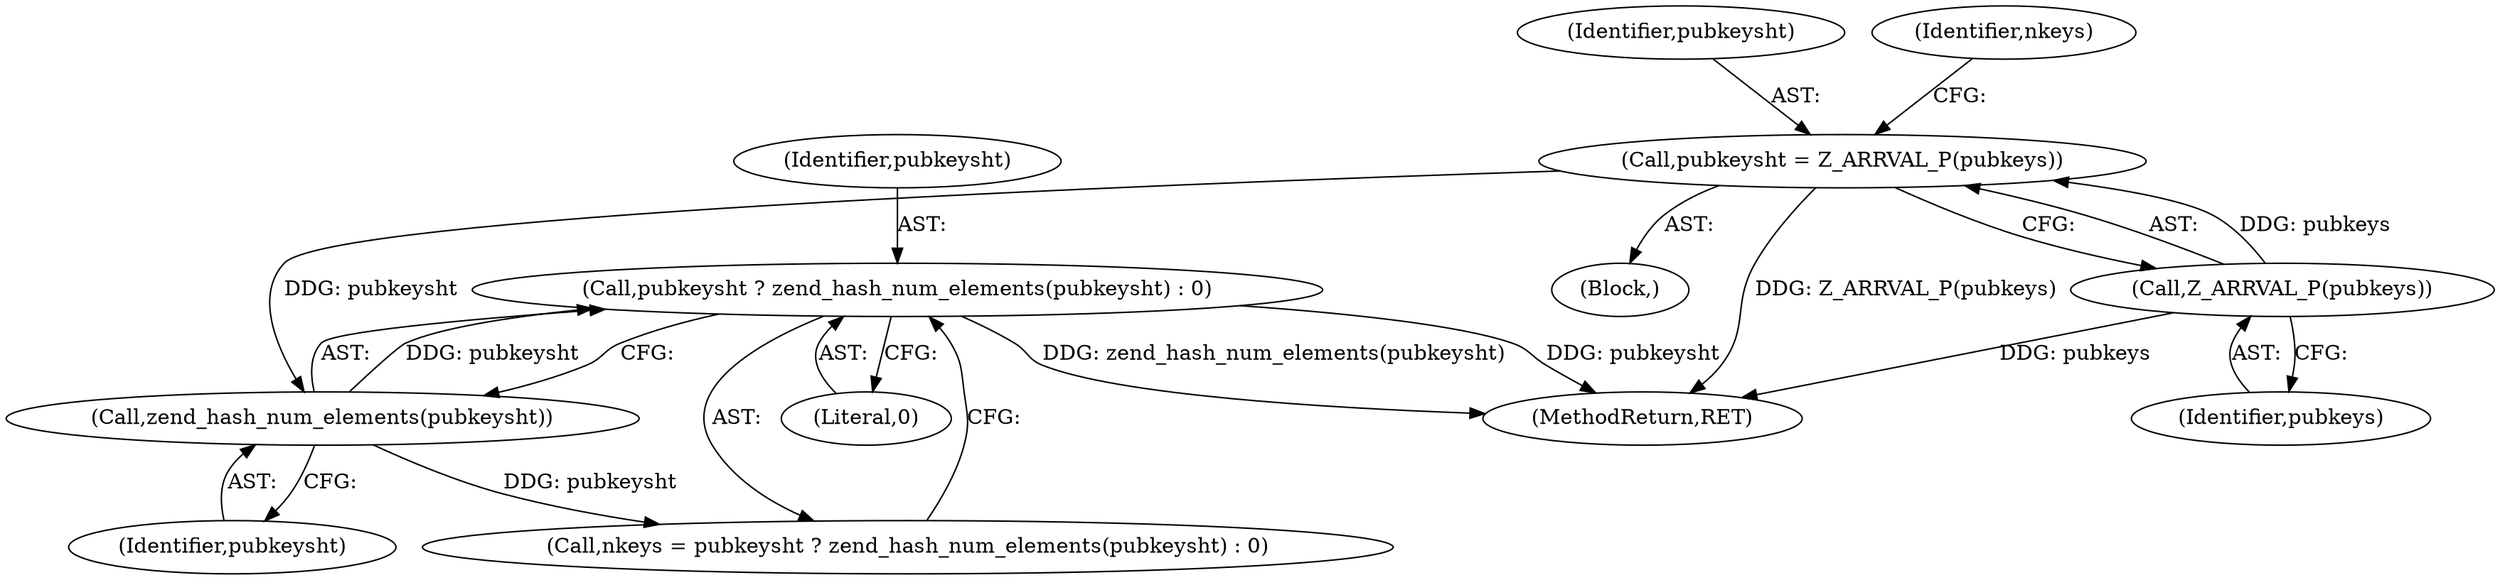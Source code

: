 digraph "0_php_73cabfedf519298e1a11192699f44d53c529315e@pointer" {
"1000171" [label="(Call,pubkeysht ? zend_hash_num_elements(pubkeysht) : 0)"];
"1000173" [label="(Call,zend_hash_num_elements(pubkeysht))"];
"1000165" [label="(Call,pubkeysht = Z_ARRVAL_P(pubkeys))"];
"1000167" [label="(Call,Z_ARRVAL_P(pubkeys))"];
"1000169" [label="(Call,nkeys = pubkeysht ? zend_hash_num_elements(pubkeysht) : 0)"];
"1000168" [label="(Identifier,pubkeys)"];
"1000535" [label="(MethodReturn,RET)"];
"1000105" [label="(Block,)"];
"1000174" [label="(Identifier,pubkeysht)"];
"1000171" [label="(Call,pubkeysht ? zend_hash_num_elements(pubkeysht) : 0)"];
"1000166" [label="(Identifier,pubkeysht)"];
"1000170" [label="(Identifier,nkeys)"];
"1000175" [label="(Literal,0)"];
"1000173" [label="(Call,zend_hash_num_elements(pubkeysht))"];
"1000167" [label="(Call,Z_ARRVAL_P(pubkeys))"];
"1000165" [label="(Call,pubkeysht = Z_ARRVAL_P(pubkeys))"];
"1000172" [label="(Identifier,pubkeysht)"];
"1000171" -> "1000169"  [label="AST: "];
"1000171" -> "1000173"  [label="CFG: "];
"1000171" -> "1000175"  [label="CFG: "];
"1000172" -> "1000171"  [label="AST: "];
"1000173" -> "1000171"  [label="AST: "];
"1000175" -> "1000171"  [label="AST: "];
"1000169" -> "1000171"  [label="CFG: "];
"1000171" -> "1000535"  [label="DDG: pubkeysht"];
"1000171" -> "1000535"  [label="DDG: zend_hash_num_elements(pubkeysht)"];
"1000173" -> "1000171"  [label="DDG: pubkeysht"];
"1000173" -> "1000174"  [label="CFG: "];
"1000174" -> "1000173"  [label="AST: "];
"1000173" -> "1000169"  [label="DDG: pubkeysht"];
"1000165" -> "1000173"  [label="DDG: pubkeysht"];
"1000165" -> "1000105"  [label="AST: "];
"1000165" -> "1000167"  [label="CFG: "];
"1000166" -> "1000165"  [label="AST: "];
"1000167" -> "1000165"  [label="AST: "];
"1000170" -> "1000165"  [label="CFG: "];
"1000165" -> "1000535"  [label="DDG: Z_ARRVAL_P(pubkeys)"];
"1000167" -> "1000165"  [label="DDG: pubkeys"];
"1000167" -> "1000168"  [label="CFG: "];
"1000168" -> "1000167"  [label="AST: "];
"1000167" -> "1000535"  [label="DDG: pubkeys"];
}
